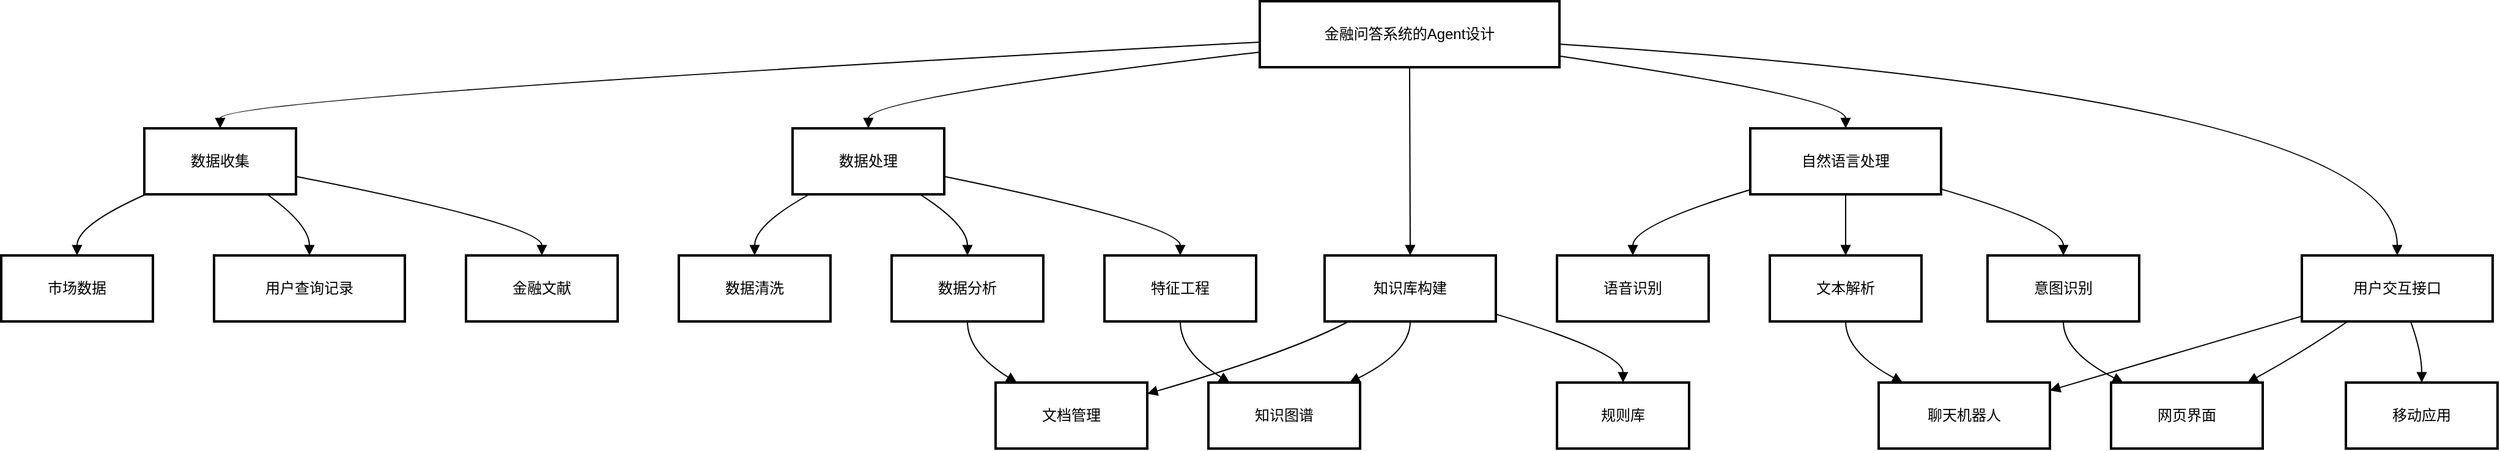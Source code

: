 <mxfile version="27.0.6">
  <diagram name="第 1 页" id="HCqlvJhnXSL22pkM49YK">
    <mxGraphModel>
      <root>
        <mxCell id="0" />
        <mxCell id="1" parent="0" />
        <mxCell id="2" value="金融问答系统的Agent设计" style="whiteSpace=wrap;strokeWidth=2;" vertex="1" parent="1">
          <mxGeometry x="1037" y="8" width="245" height="54" as="geometry" />
        </mxCell>
        <mxCell id="3" value="数据收集" style="whiteSpace=wrap;strokeWidth=2;" vertex="1" parent="1">
          <mxGeometry x="125" y="112" width="124" height="54" as="geometry" />
        </mxCell>
        <mxCell id="4" value="数据处理" style="whiteSpace=wrap;strokeWidth=2;" vertex="1" parent="1">
          <mxGeometry x="655" y="112" width="124" height="54" as="geometry" />
        </mxCell>
        <mxCell id="5" value="知识库构建" style="whiteSpace=wrap;strokeWidth=2;" vertex="1" parent="1">
          <mxGeometry x="1090" y="216" width="140" height="54" as="geometry" />
        </mxCell>
        <mxCell id="6" value="自然语言处理" style="whiteSpace=wrap;strokeWidth=2;" vertex="1" parent="1">
          <mxGeometry x="1438" y="112" width="156" height="54" as="geometry" />
        </mxCell>
        <mxCell id="7" value="用户交互接口" style="whiteSpace=wrap;strokeWidth=2;" vertex="1" parent="1">
          <mxGeometry x="1889" y="216" width="156" height="54" as="geometry" />
        </mxCell>
        <mxCell id="8" value="市场数据" style="whiteSpace=wrap;strokeWidth=2;" vertex="1" parent="1">
          <mxGeometry x="8" y="216" width="124" height="54" as="geometry" />
        </mxCell>
        <mxCell id="9" value="用户查询记录" style="whiteSpace=wrap;strokeWidth=2;" vertex="1" parent="1">
          <mxGeometry x="182" y="216" width="156" height="54" as="geometry" />
        </mxCell>
        <mxCell id="10" value="金融文献" style="whiteSpace=wrap;strokeWidth=2;" vertex="1" parent="1">
          <mxGeometry x="388" y="216" width="124" height="54" as="geometry" />
        </mxCell>
        <mxCell id="11" value="数据清洗" style="whiteSpace=wrap;strokeWidth=2;" vertex="1" parent="1">
          <mxGeometry x="562" y="216" width="124" height="54" as="geometry" />
        </mxCell>
        <mxCell id="12" value="数据分析" style="whiteSpace=wrap;strokeWidth=2;" vertex="1" parent="1">
          <mxGeometry x="736" y="216" width="124" height="54" as="geometry" />
        </mxCell>
        <mxCell id="13" value="特征工程" style="whiteSpace=wrap;strokeWidth=2;" vertex="1" parent="1">
          <mxGeometry x="910" y="216" width="124" height="54" as="geometry" />
        </mxCell>
        <mxCell id="14" value="文档管理" style="whiteSpace=wrap;strokeWidth=2;" vertex="1" parent="1">
          <mxGeometry x="821" y="320" width="124" height="54" as="geometry" />
        </mxCell>
        <mxCell id="15" value="知识图谱" style="whiteSpace=wrap;strokeWidth=2;" vertex="1" parent="1">
          <mxGeometry x="995" y="320" width="124" height="54" as="geometry" />
        </mxCell>
        <mxCell id="16" value="规则库" style="whiteSpace=wrap;strokeWidth=2;" vertex="1" parent="1">
          <mxGeometry x="1280" y="320" width="108" height="54" as="geometry" />
        </mxCell>
        <mxCell id="17" value="语音识别" style="whiteSpace=wrap;strokeWidth=2;" vertex="1" parent="1">
          <mxGeometry x="1280" y="216" width="124" height="54" as="geometry" />
        </mxCell>
        <mxCell id="18" value="文本解析" style="whiteSpace=wrap;strokeWidth=2;" vertex="1" parent="1">
          <mxGeometry x="1454" y="216" width="124" height="54" as="geometry" />
        </mxCell>
        <mxCell id="19" value="意图识别" style="whiteSpace=wrap;strokeWidth=2;" vertex="1" parent="1">
          <mxGeometry x="1632" y="216" width="124" height="54" as="geometry" />
        </mxCell>
        <mxCell id="20" value="聊天机器人" style="whiteSpace=wrap;strokeWidth=2;" vertex="1" parent="1">
          <mxGeometry x="1543" y="320" width="140" height="54" as="geometry" />
        </mxCell>
        <mxCell id="21" value="网页界面" style="whiteSpace=wrap;strokeWidth=2;" vertex="1" parent="1">
          <mxGeometry x="1733" y="320" width="124" height="54" as="geometry" />
        </mxCell>
        <mxCell id="22" value="移动应用" style="whiteSpace=wrap;strokeWidth=2;" vertex="1" parent="1">
          <mxGeometry x="1925" y="320" width="124" height="54" as="geometry" />
        </mxCell>
        <mxCell id="23" value="" style="curved=1;startArrow=none;endArrow=block;exitX=0;exitY=0.62;entryX=0.5;entryY=0;" edge="1" parent="1" source="2" target="3">
          <mxGeometry relative="1" as="geometry">
            <Array as="points">
              <mxPoint x="187" y="87" />
            </Array>
          </mxGeometry>
        </mxCell>
        <mxCell id="24" value="" style="curved=1;startArrow=none;endArrow=block;exitX=0;exitY=0.77;entryX=0.5;entryY=0;" edge="1" parent="1" source="2" target="4">
          <mxGeometry relative="1" as="geometry">
            <Array as="points">
              <mxPoint x="717" y="87" />
            </Array>
          </mxGeometry>
        </mxCell>
        <mxCell id="25" value="" style="curved=1;startArrow=none;endArrow=block;exitX=0.5;exitY=1;entryX=0.5;entryY=0;" edge="1" parent="1" source="2" target="5">
          <mxGeometry relative="1" as="geometry">
            <Array as="points" />
          </mxGeometry>
        </mxCell>
        <mxCell id="26" value="" style="curved=1;startArrow=none;endArrow=block;exitX=1;exitY=0.83;entryX=0.5;entryY=0;" edge="1" parent="1" source="2" target="6">
          <mxGeometry relative="1" as="geometry">
            <Array as="points">
              <mxPoint x="1516" y="87" />
            </Array>
          </mxGeometry>
        </mxCell>
        <mxCell id="27" value="" style="curved=1;startArrow=none;endArrow=block;exitX=1;exitY=0.65;entryX=0.5;entryY=0;" edge="1" parent="1" source="2" target="7">
          <mxGeometry relative="1" as="geometry">
            <Array as="points">
              <mxPoint x="1967" y="87" />
            </Array>
          </mxGeometry>
        </mxCell>
        <mxCell id="28" value="" style="curved=1;startArrow=none;endArrow=block;exitX=0.01;exitY=1;entryX=0.5;entryY=0;" edge="1" parent="1" source="3" target="8">
          <mxGeometry relative="1" as="geometry">
            <Array as="points">
              <mxPoint x="70" y="191" />
            </Array>
          </mxGeometry>
        </mxCell>
        <mxCell id="29" value="" style="curved=1;startArrow=none;endArrow=block;exitX=0.81;exitY=1;entryX=0.5;entryY=0;" edge="1" parent="1" source="3" target="9">
          <mxGeometry relative="1" as="geometry">
            <Array as="points">
              <mxPoint x="260" y="191" />
            </Array>
          </mxGeometry>
        </mxCell>
        <mxCell id="30" value="" style="curved=1;startArrow=none;endArrow=block;exitX=1;exitY=0.73;entryX=0.5;entryY=0;" edge="1" parent="1" source="3" target="10">
          <mxGeometry relative="1" as="geometry">
            <Array as="points">
              <mxPoint x="450" y="191" />
            </Array>
          </mxGeometry>
        </mxCell>
        <mxCell id="31" value="" style="curved=1;startArrow=none;endArrow=block;exitX=0.11;exitY=1;entryX=0.5;entryY=0;" edge="1" parent="1" source="4" target="11">
          <mxGeometry relative="1" as="geometry">
            <Array as="points">
              <mxPoint x="624" y="191" />
            </Array>
          </mxGeometry>
        </mxCell>
        <mxCell id="32" value="" style="curved=1;startArrow=none;endArrow=block;exitX=0.84;exitY=1;entryX=0.5;entryY=0;" edge="1" parent="1" source="4" target="12">
          <mxGeometry relative="1" as="geometry">
            <Array as="points">
              <mxPoint x="798" y="191" />
            </Array>
          </mxGeometry>
        </mxCell>
        <mxCell id="33" value="" style="curved=1;startArrow=none;endArrow=block;exitX=1;exitY=0.73;entryX=0.5;entryY=0;" edge="1" parent="1" source="4" target="13">
          <mxGeometry relative="1" as="geometry">
            <Array as="points">
              <mxPoint x="972" y="191" />
            </Array>
          </mxGeometry>
        </mxCell>
        <mxCell id="34" value="" style="curved=1;startArrow=none;endArrow=block;exitX=0.14;exitY=1;entryX=1;entryY=0.17;" edge="1" parent="1" source="5" target="14">
          <mxGeometry relative="1" as="geometry">
            <Array as="points">
              <mxPoint x="1063" y="295" />
            </Array>
          </mxGeometry>
        </mxCell>
        <mxCell id="35" value="" style="curved=1;startArrow=none;endArrow=block;exitX=0.5;exitY=1;entryX=0.93;entryY=0;" edge="1" parent="1" source="5" target="15">
          <mxGeometry relative="1" as="geometry">
            <Array as="points">
              <mxPoint x="1160" y="295" />
            </Array>
          </mxGeometry>
        </mxCell>
        <mxCell id="36" value="" style="curved=1;startArrow=none;endArrow=block;exitX=1;exitY=0.89;entryX=0.5;entryY=0;" edge="1" parent="1" source="5" target="16">
          <mxGeometry relative="1" as="geometry">
            <Array as="points">
              <mxPoint x="1334" y="295" />
            </Array>
          </mxGeometry>
        </mxCell>
        <mxCell id="37" value="" style="curved=1;startArrow=none;endArrow=block;exitX=0;exitY=0.93;entryX=0.5;entryY=0;" edge="1" parent="1" source="6" target="17">
          <mxGeometry relative="1" as="geometry">
            <Array as="points">
              <mxPoint x="1342" y="191" />
            </Array>
          </mxGeometry>
        </mxCell>
        <mxCell id="38" value="" style="curved=1;startArrow=none;endArrow=block;exitX=0.5;exitY=1;entryX=0.5;entryY=0;" edge="1" parent="1" source="6" target="18">
          <mxGeometry relative="1" as="geometry">
            <Array as="points" />
          </mxGeometry>
        </mxCell>
        <mxCell id="39" value="" style="curved=1;startArrow=none;endArrow=block;exitX=1;exitY=0.92;entryX=0.5;entryY=0;" edge="1" parent="1" source="6" target="19">
          <mxGeometry relative="1" as="geometry">
            <Array as="points">
              <mxPoint x="1694" y="191" />
            </Array>
          </mxGeometry>
        </mxCell>
        <mxCell id="40" value="" style="curved=1;startArrow=none;endArrow=block;exitX=0;exitY=0.92;entryX=1;entryY=0.12;" edge="1" parent="1" source="7" target="20">
          <mxGeometry relative="1" as="geometry">
            <Array as="points">
              <mxPoint x="1789" y="295" />
            </Array>
          </mxGeometry>
        </mxCell>
        <mxCell id="41" value="" style="curved=1;startArrow=none;endArrow=block;exitX=0.24;exitY=1;entryX=0.9;entryY=0;" edge="1" parent="1" source="7" target="21">
          <mxGeometry relative="1" as="geometry">
            <Array as="points">
              <mxPoint x="1890" y="295" />
            </Array>
          </mxGeometry>
        </mxCell>
        <mxCell id="42" value="" style="curved=1;startArrow=none;endArrow=block;exitX=0.57;exitY=1;entryX=0.5;entryY=0;" edge="1" parent="1" source="7" target="22">
          <mxGeometry relative="1" as="geometry">
            <Array as="points">
              <mxPoint x="1987" y="295" />
            </Array>
          </mxGeometry>
        </mxCell>
        <mxCell id="43" value="" style="curved=1;startArrow=none;endArrow=block;exitX=0.5;exitY=1;entryX=0.14;entryY=0;" edge="1" parent="1" source="12" target="14">
          <mxGeometry relative="1" as="geometry">
            <Array as="points">
              <mxPoint x="798" y="295" />
            </Array>
          </mxGeometry>
        </mxCell>
        <mxCell id="44" value="" style="curved=1;startArrow=none;endArrow=block;exitX=0.5;exitY=1;entryX=0.14;entryY=0;" edge="1" parent="1" source="13" target="15">
          <mxGeometry relative="1" as="geometry">
            <Array as="points">
              <mxPoint x="972" y="295" />
            </Array>
          </mxGeometry>
        </mxCell>
        <mxCell id="45" value="" style="curved=1;startArrow=none;endArrow=block;exitX=0.5;exitY=1;entryX=0.14;entryY=0;" edge="1" parent="1" source="18" target="20">
          <mxGeometry relative="1" as="geometry">
            <Array as="points">
              <mxPoint x="1516" y="295" />
            </Array>
          </mxGeometry>
        </mxCell>
        <mxCell id="46" value="" style="curved=1;startArrow=none;endArrow=block;exitX=0.5;exitY=1;entryX=0.08;entryY=0;" edge="1" parent="1" source="19" target="21">
          <mxGeometry relative="1" as="geometry">
            <Array as="points">
              <mxPoint x="1694" y="295" />
            </Array>
          </mxGeometry>
        </mxCell>
      </root>
    </mxGraphModel>
  </diagram>
</mxfile>
